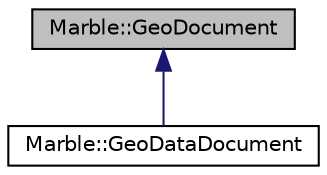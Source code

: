 digraph "Marble::GeoDocument"
{
  edge [fontname="Helvetica",fontsize="10",labelfontname="Helvetica",labelfontsize="10"];
  node [fontname="Helvetica",fontsize="10",shape=record];
  Node1 [label="Marble::GeoDocument",height=0.2,width=0.4,color="black", fillcolor="grey75", style="filled" fontcolor="black"];
  Node1 -> Node2 [dir="back",color="midnightblue",fontsize="10",style="solid",fontname="Helvetica"];
  Node2 [label="Marble::GeoDataDocument",height=0.2,width=0.4,color="black", fillcolor="white", style="filled",URL="$class_marble_1_1_geo_data_document.html",tooltip="A container for Features, Styles and in the future Schemas. "];
}
